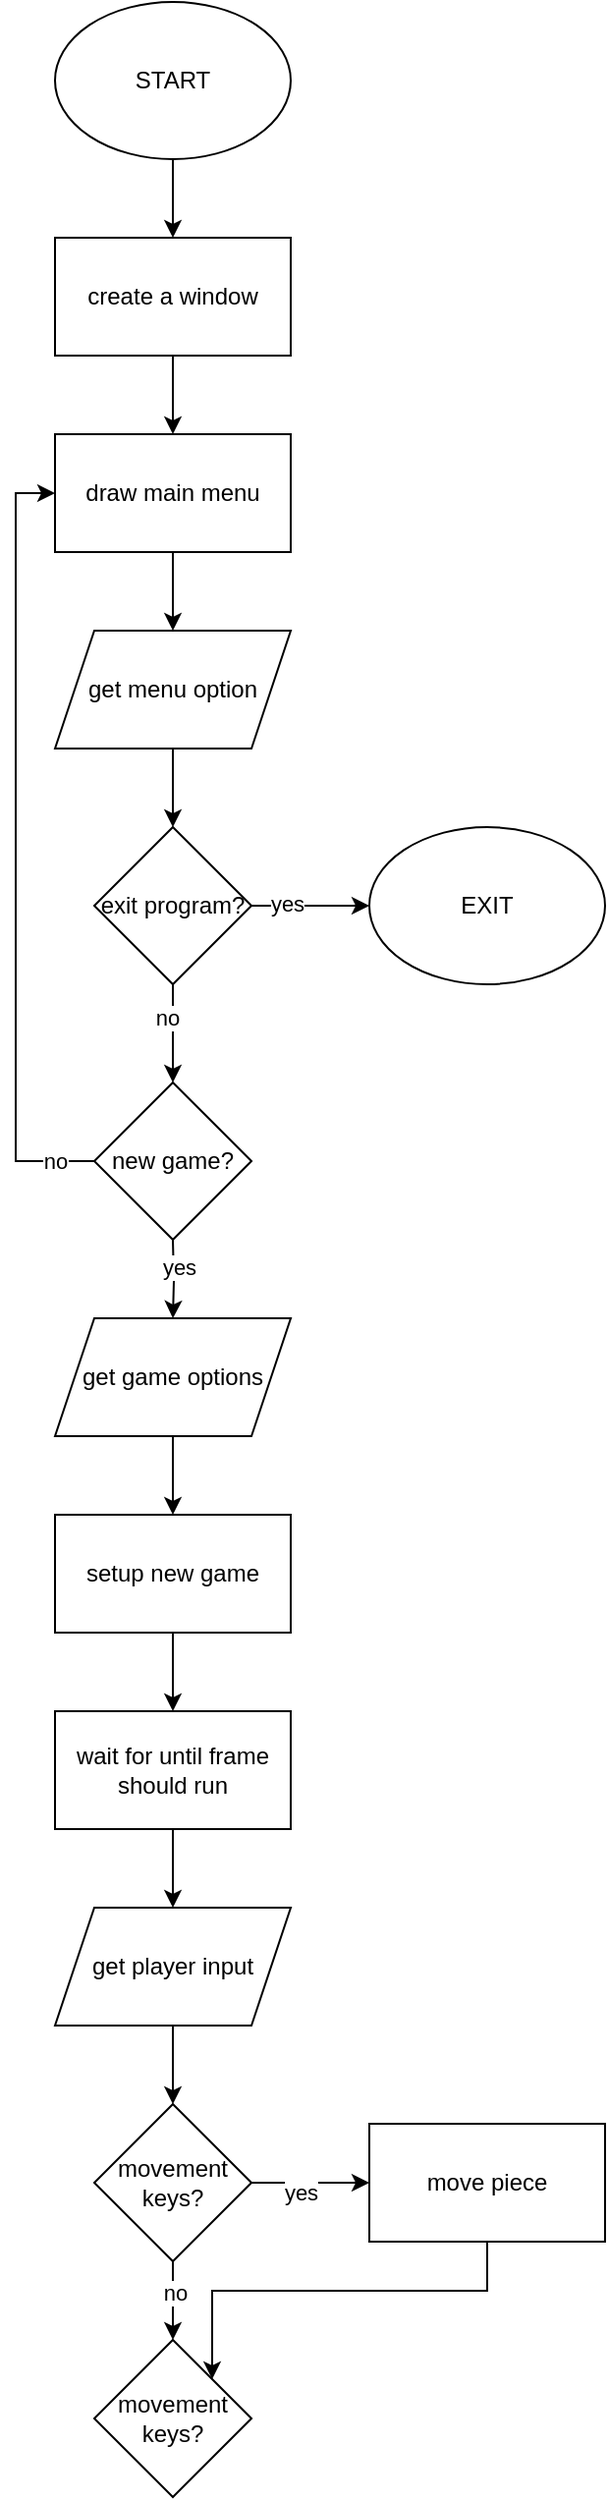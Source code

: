 <mxfile version="24.4.9" type="device">
  <diagram name="Page-1" id="RToZ0zju7dabv9393o9y">
    <mxGraphModel dx="2284" dy="795" grid="1" gridSize="10" guides="1" tooltips="1" connect="1" arrows="1" fold="1" page="1" pageScale="1" pageWidth="850" pageHeight="1100" math="0" shadow="0">
      <root>
        <mxCell id="0" />
        <mxCell id="1" parent="0" />
        <mxCell id="XqDTUvc-MTtGSy26x2Ls-3" value="" style="edgeStyle=orthogonalEdgeStyle;rounded=0;orthogonalLoop=1;jettySize=auto;html=1;" edge="1" parent="1" source="XqDTUvc-MTtGSy26x2Ls-1" target="XqDTUvc-MTtGSy26x2Ls-2">
          <mxGeometry relative="1" as="geometry" />
        </mxCell>
        <mxCell id="XqDTUvc-MTtGSy26x2Ls-1" value="START" style="ellipse;whiteSpace=wrap;html=1;" vertex="1" parent="1">
          <mxGeometry width="120" height="80" as="geometry" />
        </mxCell>
        <mxCell id="XqDTUvc-MTtGSy26x2Ls-5" value="" style="edgeStyle=orthogonalEdgeStyle;rounded=0;orthogonalLoop=1;jettySize=auto;html=1;" edge="1" parent="1" source="XqDTUvc-MTtGSy26x2Ls-2" target="XqDTUvc-MTtGSy26x2Ls-4">
          <mxGeometry relative="1" as="geometry" />
        </mxCell>
        <mxCell id="XqDTUvc-MTtGSy26x2Ls-2" value="create a window" style="whiteSpace=wrap;html=1;" vertex="1" parent="1">
          <mxGeometry y="120" width="120" height="60" as="geometry" />
        </mxCell>
        <mxCell id="XqDTUvc-MTtGSy26x2Ls-24" value="" style="edgeStyle=orthogonalEdgeStyle;rounded=0;orthogonalLoop=1;jettySize=auto;html=1;" edge="1" parent="1" source="XqDTUvc-MTtGSy26x2Ls-4" target="XqDTUvc-MTtGSy26x2Ls-23">
          <mxGeometry relative="1" as="geometry" />
        </mxCell>
        <mxCell id="XqDTUvc-MTtGSy26x2Ls-4" value="draw main menu" style="whiteSpace=wrap;html=1;" vertex="1" parent="1">
          <mxGeometry y="220" width="120" height="60" as="geometry" />
        </mxCell>
        <mxCell id="XqDTUvc-MTtGSy26x2Ls-23" value="get menu option" style="shape=parallelogram;perimeter=parallelogramPerimeter;whiteSpace=wrap;html=1;fixedSize=1;" vertex="1" parent="1">
          <mxGeometry y="320" width="120" height="60" as="geometry" />
        </mxCell>
        <mxCell id="XqDTUvc-MTtGSy26x2Ls-30" style="edgeStyle=orthogonalEdgeStyle;rounded=0;orthogonalLoop=1;jettySize=auto;html=1;exitX=1;exitY=0.5;exitDx=0;exitDy=0;" edge="1" parent="1" source="XqDTUvc-MTtGSy26x2Ls-27" target="XqDTUvc-MTtGSy26x2Ls-29">
          <mxGeometry relative="1" as="geometry" />
        </mxCell>
        <mxCell id="XqDTUvc-MTtGSy26x2Ls-31" value="yes" style="edgeLabel;html=1;align=center;verticalAlign=middle;resizable=0;points=[];" vertex="1" connectable="0" parent="XqDTUvc-MTtGSy26x2Ls-30">
          <mxGeometry x="-0.4" y="1" relative="1" as="geometry">
            <mxPoint as="offset" />
          </mxGeometry>
        </mxCell>
        <mxCell id="XqDTUvc-MTtGSy26x2Ls-33" style="edgeStyle=orthogonalEdgeStyle;rounded=0;orthogonalLoop=1;jettySize=auto;html=1;exitX=0.5;exitY=1;exitDx=0;exitDy=0;entryX=0.5;entryY=0;entryDx=0;entryDy=0;" edge="1" parent="1" source="XqDTUvc-MTtGSy26x2Ls-27" target="XqDTUvc-MTtGSy26x2Ls-32">
          <mxGeometry relative="1" as="geometry" />
        </mxCell>
        <mxCell id="XqDTUvc-MTtGSy26x2Ls-34" value="no" style="edgeLabel;html=1;align=center;verticalAlign=middle;resizable=0;points=[];" vertex="1" connectable="0" parent="XqDTUvc-MTtGSy26x2Ls-33">
          <mxGeometry x="-0.32" y="-3" relative="1" as="geometry">
            <mxPoint as="offset" />
          </mxGeometry>
        </mxCell>
        <mxCell id="XqDTUvc-MTtGSy26x2Ls-27" value="exit program?" style="rhombus;whiteSpace=wrap;html=1;" vertex="1" parent="1">
          <mxGeometry x="20" y="420" width="80" height="80" as="geometry" />
        </mxCell>
        <mxCell id="XqDTUvc-MTtGSy26x2Ls-28" style="edgeStyle=orthogonalEdgeStyle;rounded=0;orthogonalLoop=1;jettySize=auto;html=1;exitX=0.5;exitY=1;exitDx=0;exitDy=0;entryX=0.5;entryY=0;entryDx=0;entryDy=0;" edge="1" parent="1" source="XqDTUvc-MTtGSy26x2Ls-23" target="XqDTUvc-MTtGSy26x2Ls-27">
          <mxGeometry relative="1" as="geometry" />
        </mxCell>
        <mxCell id="XqDTUvc-MTtGSy26x2Ls-29" value="EXIT" style="ellipse;whiteSpace=wrap;html=1;" vertex="1" parent="1">
          <mxGeometry x="160" y="420" width="120" height="80" as="geometry" />
        </mxCell>
        <mxCell id="XqDTUvc-MTtGSy26x2Ls-36" style="edgeStyle=orthogonalEdgeStyle;rounded=0;orthogonalLoop=1;jettySize=auto;html=1;exitX=0;exitY=0.5;exitDx=0;exitDy=0;entryX=0;entryY=0.5;entryDx=0;entryDy=0;" edge="1" parent="1" source="XqDTUvc-MTtGSy26x2Ls-32" target="XqDTUvc-MTtGSy26x2Ls-4">
          <mxGeometry relative="1" as="geometry" />
        </mxCell>
        <mxCell id="XqDTUvc-MTtGSy26x2Ls-37" value="no" style="edgeLabel;html=1;align=center;verticalAlign=middle;resizable=0;points=[];" vertex="1" connectable="0" parent="XqDTUvc-MTtGSy26x2Ls-36">
          <mxGeometry x="-0.91" y="5" relative="1" as="geometry">
            <mxPoint x="-2" y="-5" as="offset" />
          </mxGeometry>
        </mxCell>
        <mxCell id="XqDTUvc-MTtGSy26x2Ls-32" value="new game?" style="rhombus;whiteSpace=wrap;html=1;" vertex="1" parent="1">
          <mxGeometry x="20" y="550" width="80" height="80" as="geometry" />
        </mxCell>
        <mxCell id="XqDTUvc-MTtGSy26x2Ls-38" value="" style="edgeStyle=orthogonalEdgeStyle;rounded=0;orthogonalLoop=1;jettySize=auto;html=1;" edge="1" parent="1" target="XqDTUvc-MTtGSy26x2Ls-40">
          <mxGeometry relative="1" as="geometry">
            <mxPoint x="60" y="630" as="sourcePoint" />
          </mxGeometry>
        </mxCell>
        <mxCell id="XqDTUvc-MTtGSy26x2Ls-54" value="yes" style="edgeLabel;html=1;align=center;verticalAlign=middle;resizable=0;points=[];" vertex="1" connectable="0" parent="XqDTUvc-MTtGSy26x2Ls-38">
          <mxGeometry x="-0.307" y="2" relative="1" as="geometry">
            <mxPoint as="offset" />
          </mxGeometry>
        </mxCell>
        <mxCell id="XqDTUvc-MTtGSy26x2Ls-39" value="" style="edgeStyle=orthogonalEdgeStyle;rounded=0;orthogonalLoop=1;jettySize=auto;html=1;" edge="1" parent="1" source="XqDTUvc-MTtGSy26x2Ls-40" target="XqDTUvc-MTtGSy26x2Ls-42">
          <mxGeometry relative="1" as="geometry" />
        </mxCell>
        <mxCell id="XqDTUvc-MTtGSy26x2Ls-40" value="get game options" style="shape=parallelogram;perimeter=parallelogramPerimeter;whiteSpace=wrap;html=1;fixedSize=1;" vertex="1" parent="1">
          <mxGeometry y="670" width="120" height="60" as="geometry" />
        </mxCell>
        <mxCell id="XqDTUvc-MTtGSy26x2Ls-41" value="" style="edgeStyle=orthogonalEdgeStyle;rounded=0;orthogonalLoop=1;jettySize=auto;html=1;" edge="1" parent="1" source="XqDTUvc-MTtGSy26x2Ls-42" target="XqDTUvc-MTtGSy26x2Ls-44">
          <mxGeometry relative="1" as="geometry" />
        </mxCell>
        <mxCell id="XqDTUvc-MTtGSy26x2Ls-42" value="setup new game" style="whiteSpace=wrap;html=1;" vertex="1" parent="1">
          <mxGeometry y="770" width="120" height="60" as="geometry" />
        </mxCell>
        <mxCell id="XqDTUvc-MTtGSy26x2Ls-43" value="" style="edgeStyle=orthogonalEdgeStyle;rounded=0;orthogonalLoop=1;jettySize=auto;html=1;" edge="1" parent="1" source="XqDTUvc-MTtGSy26x2Ls-44" target="XqDTUvc-MTtGSy26x2Ls-45">
          <mxGeometry relative="1" as="geometry" />
        </mxCell>
        <mxCell id="XqDTUvc-MTtGSy26x2Ls-44" value="wait for until frame should run" style="whiteSpace=wrap;html=1;" vertex="1" parent="1">
          <mxGeometry y="870" width="120" height="60" as="geometry" />
        </mxCell>
        <mxCell id="XqDTUvc-MTtGSy26x2Ls-56" style="edgeStyle=orthogonalEdgeStyle;rounded=0;orthogonalLoop=1;jettySize=auto;html=1;exitX=0.5;exitY=1;exitDx=0;exitDy=0;" edge="1" parent="1" source="XqDTUvc-MTtGSy26x2Ls-45" target="XqDTUvc-MTtGSy26x2Ls-55">
          <mxGeometry relative="1" as="geometry" />
        </mxCell>
        <mxCell id="XqDTUvc-MTtGSy26x2Ls-45" value="get player input" style="shape=parallelogram;perimeter=parallelogramPerimeter;whiteSpace=wrap;html=1;fixedSize=1;" vertex="1" parent="1">
          <mxGeometry y="970" width="120" height="60" as="geometry" />
        </mxCell>
        <mxCell id="XqDTUvc-MTtGSy26x2Ls-58" value="" style="edgeStyle=orthogonalEdgeStyle;rounded=0;orthogonalLoop=1;jettySize=auto;html=1;" edge="1" parent="1" source="XqDTUvc-MTtGSy26x2Ls-55" target="XqDTUvc-MTtGSy26x2Ls-57">
          <mxGeometry relative="1" as="geometry" />
        </mxCell>
        <mxCell id="XqDTUvc-MTtGSy26x2Ls-59" value="yes" style="edgeLabel;html=1;align=center;verticalAlign=middle;resizable=0;points=[];" vertex="1" connectable="0" parent="XqDTUvc-MTtGSy26x2Ls-58">
          <mxGeometry x="-0.167" y="-5" relative="1" as="geometry">
            <mxPoint as="offset" />
          </mxGeometry>
        </mxCell>
        <mxCell id="XqDTUvc-MTtGSy26x2Ls-61" value="" style="edgeStyle=orthogonalEdgeStyle;rounded=0;orthogonalLoop=1;jettySize=auto;html=1;" edge="1" parent="1" source="XqDTUvc-MTtGSy26x2Ls-55" target="XqDTUvc-MTtGSy26x2Ls-60">
          <mxGeometry relative="1" as="geometry" />
        </mxCell>
        <mxCell id="XqDTUvc-MTtGSy26x2Ls-62" value="no" style="edgeLabel;html=1;align=center;verticalAlign=middle;resizable=0;points=[];" vertex="1" connectable="0" parent="XqDTUvc-MTtGSy26x2Ls-61">
          <mxGeometry x="-0.2" y="1" relative="1" as="geometry">
            <mxPoint as="offset" />
          </mxGeometry>
        </mxCell>
        <mxCell id="XqDTUvc-MTtGSy26x2Ls-55" value="movement keys?" style="rhombus;whiteSpace=wrap;html=1;" vertex="1" parent="1">
          <mxGeometry x="20" y="1070" width="80" height="80" as="geometry" />
        </mxCell>
        <mxCell id="XqDTUvc-MTtGSy26x2Ls-63" style="edgeStyle=orthogonalEdgeStyle;rounded=0;orthogonalLoop=1;jettySize=auto;html=1;exitX=0.5;exitY=1;exitDx=0;exitDy=0;entryX=1;entryY=0;entryDx=0;entryDy=0;" edge="1" parent="1" source="XqDTUvc-MTtGSy26x2Ls-57" target="XqDTUvc-MTtGSy26x2Ls-60">
          <mxGeometry relative="1" as="geometry" />
        </mxCell>
        <mxCell id="XqDTUvc-MTtGSy26x2Ls-57" value="move piece" style="whiteSpace=wrap;html=1;" vertex="1" parent="1">
          <mxGeometry x="160" y="1080" width="120" height="60" as="geometry" />
        </mxCell>
        <mxCell id="XqDTUvc-MTtGSy26x2Ls-60" value="movement keys?" style="rhombus;whiteSpace=wrap;html=1;" vertex="1" parent="1">
          <mxGeometry x="20" y="1190" width="80" height="80" as="geometry" />
        </mxCell>
      </root>
    </mxGraphModel>
  </diagram>
</mxfile>
